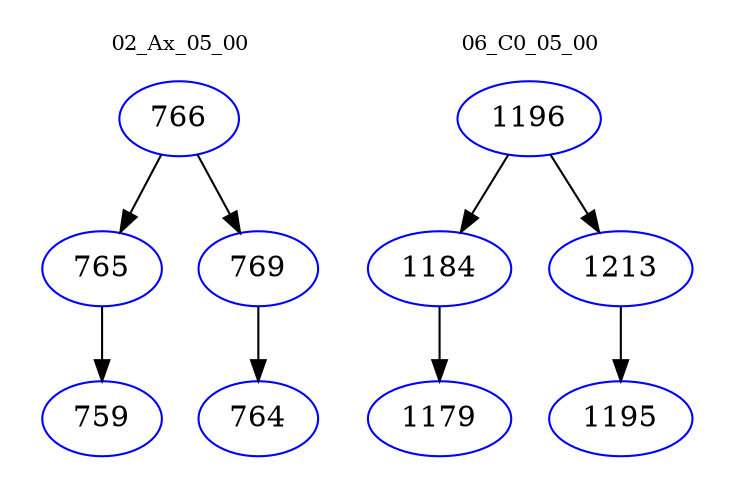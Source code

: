 digraph{
subgraph cluster_0 {
color = white
label = "02_Ax_05_00";
fontsize=10;
T0_766 [label="766", color="blue"]
T0_766 -> T0_765 [color="black"]
T0_765 [label="765", color="blue"]
T0_765 -> T0_759 [color="black"]
T0_759 [label="759", color="blue"]
T0_766 -> T0_769 [color="black"]
T0_769 [label="769", color="blue"]
T0_769 -> T0_764 [color="black"]
T0_764 [label="764", color="blue"]
}
subgraph cluster_1 {
color = white
label = "06_C0_05_00";
fontsize=10;
T1_1196 [label="1196", color="blue"]
T1_1196 -> T1_1184 [color="black"]
T1_1184 [label="1184", color="blue"]
T1_1184 -> T1_1179 [color="black"]
T1_1179 [label="1179", color="blue"]
T1_1196 -> T1_1213 [color="black"]
T1_1213 [label="1213", color="blue"]
T1_1213 -> T1_1195 [color="black"]
T1_1195 [label="1195", color="blue"]
}
}
